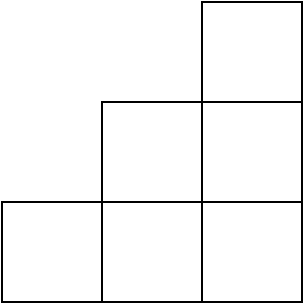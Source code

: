 <mxfile version="14.9.8" type="github">
  <diagram id="Dfu4P-g31375N_c6JZ8I" name="Page-1">
    <mxGraphModel dx="946" dy="536" grid="1" gridSize="10" guides="1" tooltips="1" connect="1" arrows="1" fold="1" page="1" pageScale="1" pageWidth="827" pageHeight="1169" math="0" shadow="0">
      <root>
        <mxCell id="0" />
        <mxCell id="1" parent="0" />
        <mxCell id="SlPdoFt-5-cGju5oH_mb-1" value="" style="rounded=0;whiteSpace=wrap;html=1;" vertex="1" parent="1">
          <mxGeometry x="170" y="240" width="50" height="50" as="geometry" />
        </mxCell>
        <mxCell id="SlPdoFt-5-cGju5oH_mb-2" value="" style="rounded=0;whiteSpace=wrap;html=1;" vertex="1" parent="1">
          <mxGeometry x="220" y="240" width="50" height="50" as="geometry" />
        </mxCell>
        <mxCell id="SlPdoFt-5-cGju5oH_mb-3" value="" style="rounded=0;whiteSpace=wrap;html=1;" vertex="1" parent="1">
          <mxGeometry x="270" y="240" width="50" height="50" as="geometry" />
        </mxCell>
        <mxCell id="SlPdoFt-5-cGju5oH_mb-4" value="" style="rounded=0;whiteSpace=wrap;html=1;" vertex="1" parent="1">
          <mxGeometry x="220" y="190" width="50" height="50" as="geometry" />
        </mxCell>
        <mxCell id="SlPdoFt-5-cGju5oH_mb-5" value="" style="rounded=0;whiteSpace=wrap;html=1;" vertex="1" parent="1">
          <mxGeometry x="270" y="190" width="50" height="50" as="geometry" />
        </mxCell>
        <mxCell id="SlPdoFt-5-cGju5oH_mb-6" value="" style="rounded=0;whiteSpace=wrap;html=1;" vertex="1" parent="1">
          <mxGeometry x="270" y="140" width="50" height="50" as="geometry" />
        </mxCell>
      </root>
    </mxGraphModel>
  </diagram>
</mxfile>

